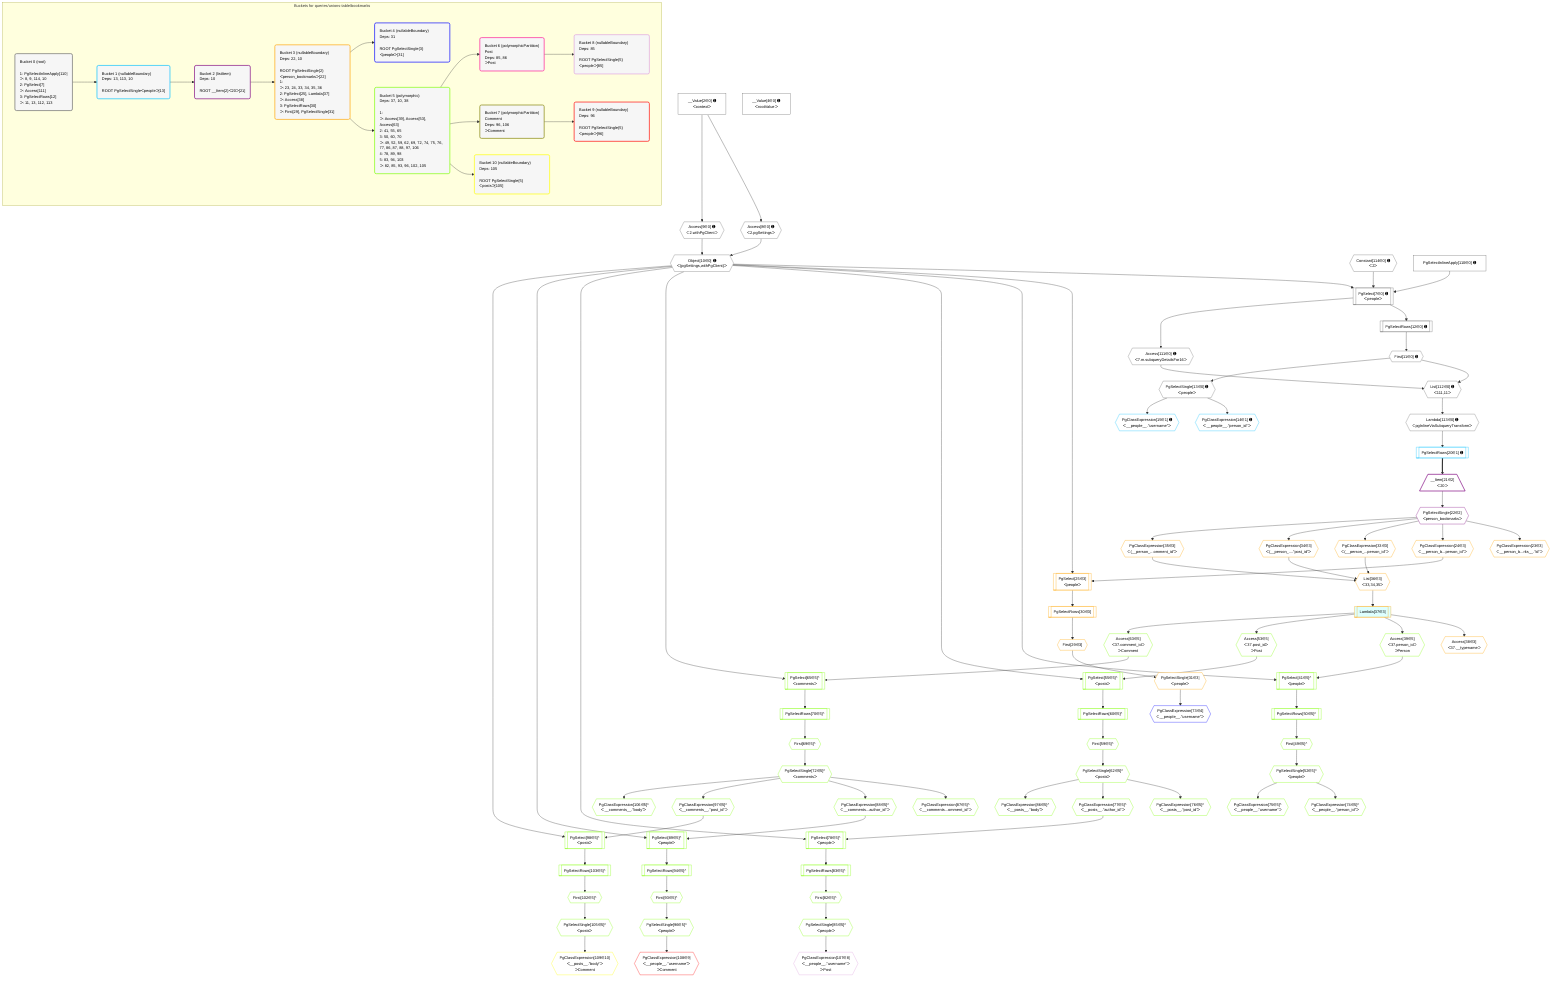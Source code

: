 %%{init: {'themeVariables': { 'fontSize': '12px'}}}%%
graph TD
    classDef path fill:#eee,stroke:#000,color:#000
    classDef plan fill:#fff,stroke-width:1px,color:#000
    classDef itemplan fill:#fff,stroke-width:2px,color:#000
    classDef unbatchedplan fill:#dff,stroke-width:1px,color:#000
    classDef sideeffectplan fill:#fcc,stroke-width:2px,color:#000
    classDef bucket fill:#f6f6f6,color:#000,stroke-width:2px,text-align:left

    subgraph "Buckets for queries/unions-table/bookmarks"
    Bucket0("Bucket 0 (root)<br /><br />1: PgSelectInlineApply[110]<br />ᐳ: 8, 9, 114, 10<br />2: PgSelect[7]<br />ᐳ: Access[111]<br />3: PgSelectRows[12]<br />ᐳ: 11, 13, 112, 113"):::bucket
    Bucket1("Bucket 1 (nullableBoundary)<br />Deps: 13, 113, 10<br /><br />ROOT PgSelectSingleᐸpeopleᐳ[13]"):::bucket
    Bucket2("Bucket 2 (listItem)<br />Deps: 10<br /><br />ROOT __Item{2}ᐸ20ᐳ[21]"):::bucket
    Bucket3("Bucket 3 (nullableBoundary)<br />Deps: 22, 10<br /><br />ROOT PgSelectSingle{2}ᐸperson_bookmarksᐳ[22]<br />1: <br />ᐳ: 23, 24, 33, 34, 35, 36<br />2: PgSelect[25], Lambda[37]<br />ᐳ: Access[38]<br />3: PgSelectRows[30]<br />ᐳ: First[29], PgSelectSingle[31]"):::bucket
    Bucket4("Bucket 4 (nullableBoundary)<br />Deps: 31<br /><br />ROOT PgSelectSingle{3}ᐸpeopleᐳ[31]"):::bucket
    Bucket5("Bucket 5 (polymorphic)<br />Deps: 37, 10, 38<br /><br />1: <br />ᐳ: Access[39], Access[53], Access[63]<br />2: 41, 55, 65<br />3: 50, 60, 70<br />ᐳ: 49, 52, 59, 62, 69, 72, 74, 75, 76, 77, 86, 87, 88, 97, 106<br />4: 78, 89, 98<br />5: 83, 94, 103<br />ᐳ: 82, 85, 93, 96, 102, 105"):::bucket
    Bucket6("Bucket 6 (polymorphicPartition)<br />Post<br />Deps: 85, 86<br />ᐳPost"):::bucket
    Bucket7("Bucket 7 (polymorphicPartition)<br />Comment<br />Deps: 96, 106<br />ᐳComment"):::bucket
    Bucket8("Bucket 8 (nullableBoundary)<br />Deps: 85<br /><br />ROOT PgSelectSingle{5}ᐸpeopleᐳ[85]"):::bucket
    Bucket9("Bucket 9 (nullableBoundary)<br />Deps: 96<br /><br />ROOT PgSelectSingle{5}ᐸpeopleᐳ[96]"):::bucket
    Bucket10("Bucket 10 (nullableBoundary)<br />Deps: 105<br /><br />ROOT PgSelectSingle{5}ᐸpostsᐳ[105]"):::bucket
    end
    Bucket0 --> Bucket1
    Bucket1 --> Bucket2
    Bucket2 --> Bucket3
    Bucket3 --> Bucket4 & Bucket5
    Bucket5 --> Bucket6 & Bucket7 & Bucket10
    Bucket6 --> Bucket8
    Bucket7 --> Bucket9

    %% plan dependencies
    PgSelect7[["PgSelect[7∈0] ➊<br />ᐸpeopleᐳ"]]:::plan
    Object10{{"Object[10∈0] ➊<br />ᐸ{pgSettings,withPgClient}ᐳ"}}:::plan
    Constant114{{"Constant[114∈0] ➊<br />ᐸ2ᐳ"}}:::plan
    PgSelectInlineApply110["PgSelectInlineApply[110∈0] ➊"]:::plan
    Object10 & Constant114 & PgSelectInlineApply110 --> PgSelect7
    Access8{{"Access[8∈0] ➊<br />ᐸ2.pgSettingsᐳ"}}:::plan
    Access9{{"Access[9∈0] ➊<br />ᐸ2.withPgClientᐳ"}}:::plan
    Access8 & Access9 --> Object10
    List112{{"List[112∈0] ➊<br />ᐸ111,11ᐳ"}}:::plan
    Access111{{"Access[111∈0] ➊<br />ᐸ7.m.subqueryDetailsFor16ᐳ"}}:::plan
    First11{{"First[11∈0] ➊"}}:::plan
    Access111 & First11 --> List112
    __Value2["__Value[2∈0] ➊<br />ᐸcontextᐳ"]:::plan
    __Value2 --> Access8
    __Value2 --> Access9
    PgSelectRows12[["PgSelectRows[12∈0] ➊"]]:::plan
    PgSelectRows12 --> First11
    PgSelect7 --> PgSelectRows12
    PgSelectSingle13{{"PgSelectSingle[13∈0] ➊<br />ᐸpeopleᐳ"}}:::plan
    First11 --> PgSelectSingle13
    PgSelect7 --> Access111
    Lambda113{{"Lambda[113∈0] ➊<br />ᐸpgInlineViaSubqueryTransformᐳ"}}:::plan
    List112 --> Lambda113
    __Value4["__Value[4∈0] ➊<br />ᐸrootValueᐳ"]:::plan
    PgClassExpression14{{"PgClassExpression[14∈1] ➊<br />ᐸ__people__.”person_id”ᐳ"}}:::plan
    PgSelectSingle13 --> PgClassExpression14
    PgClassExpression15{{"PgClassExpression[15∈1] ➊<br />ᐸ__people__.”username”ᐳ"}}:::plan
    PgSelectSingle13 --> PgClassExpression15
    PgSelectRows20[["PgSelectRows[20∈1] ➊"]]:::plan
    Lambda113 --> PgSelectRows20
    __Item21[/"__Item[21∈2]<br />ᐸ20ᐳ"\]:::itemplan
    PgSelectRows20 ==> __Item21
    PgSelectSingle22{{"PgSelectSingle[22∈2]<br />ᐸperson_bookmarksᐳ"}}:::plan
    __Item21 --> PgSelectSingle22
    List36{{"List[36∈3]<br />ᐸ33,34,35ᐳ"}}:::plan
    PgClassExpression33{{"PgClassExpression[33∈3]<br />ᐸ(__person_...person_id”ᐳ"}}:::plan
    PgClassExpression34{{"PgClassExpression[34∈3]<br />ᐸ(__person_....”post_id”ᐳ"}}:::plan
    PgClassExpression35{{"PgClassExpression[35∈3]<br />ᐸ(__person_...omment_id”ᐳ"}}:::plan
    PgClassExpression33 & PgClassExpression34 & PgClassExpression35 --> List36
    PgSelect25[["PgSelect[25∈3]<br />ᐸpeopleᐳ"]]:::plan
    PgClassExpression24{{"PgClassExpression[24∈3]<br />ᐸ__person_b...person_id”ᐳ"}}:::plan
    Object10 & PgClassExpression24 --> PgSelect25
    PgClassExpression23{{"PgClassExpression[23∈3]<br />ᐸ__person_b...rks__.”id”ᐳ"}}:::plan
    PgSelectSingle22 --> PgClassExpression23
    PgSelectSingle22 --> PgClassExpression24
    First29{{"First[29∈3]"}}:::plan
    PgSelectRows30[["PgSelectRows[30∈3]"]]:::plan
    PgSelectRows30 --> First29
    PgSelect25 --> PgSelectRows30
    PgSelectSingle31{{"PgSelectSingle[31∈3]<br />ᐸpeopleᐳ"}}:::plan
    First29 --> PgSelectSingle31
    PgSelectSingle22 --> PgClassExpression33
    PgSelectSingle22 --> PgClassExpression34
    PgSelectSingle22 --> PgClassExpression35
    Lambda37[["Lambda[37∈3]"]]:::unbatchedplan
    List36 --> Lambda37
    Access38{{"Access[38∈3]<br />ᐸ37.__typenameᐳ"}}:::plan
    Lambda37 --> Access38
    PgClassExpression73{{"PgClassExpression[73∈4]<br />ᐸ__people__.”username”ᐳ"}}:::plan
    PgSelectSingle31 --> PgClassExpression73
    PgSelect41[["PgSelect[41∈5]^<br />ᐸpeopleᐳ"]]:::plan
    Access39{{"Access[39∈5]<br />ᐸ37.person_idᐳ<br />ᐳPerson"}}:::plan
    Object10 & Access39 --> PgSelect41
    PgSelect55[["PgSelect[55∈5]^<br />ᐸpostsᐳ"]]:::plan
    Access53{{"Access[53∈5]<br />ᐸ37.post_idᐳ<br />ᐳPost"}}:::plan
    Object10 & Access53 --> PgSelect55
    PgSelect65[["PgSelect[65∈5]^<br />ᐸcommentsᐳ"]]:::plan
    Access63{{"Access[63∈5]<br />ᐸ37.comment_idᐳ<br />ᐳComment"}}:::plan
    Object10 & Access63 --> PgSelect65
    PgSelect78[["PgSelect[78∈5]^<br />ᐸpeopleᐳ"]]:::plan
    PgClassExpression77{{"PgClassExpression[77∈5]^<br />ᐸ__posts__.”author_id”ᐳ"}}:::plan
    Object10 & PgClassExpression77 --> PgSelect78
    PgSelect89[["PgSelect[89∈5]^<br />ᐸpeopleᐳ"]]:::plan
    PgClassExpression88{{"PgClassExpression[88∈5]^<br />ᐸ__comments...author_id”ᐳ"}}:::plan
    Object10 & PgClassExpression88 --> PgSelect89
    PgSelect98[["PgSelect[98∈5]^<br />ᐸpostsᐳ"]]:::plan
    PgClassExpression97{{"PgClassExpression[97∈5]^<br />ᐸ__comments__.”post_id”ᐳ"}}:::plan
    Object10 & PgClassExpression97 --> PgSelect98
    Lambda37 --> Access39
    First49{{"First[49∈5]^"}}:::plan
    PgSelectRows50[["PgSelectRows[50∈5]^"]]:::plan
    PgSelectRows50 --> First49
    PgSelect41 --> PgSelectRows50
    PgSelectSingle52{{"PgSelectSingle[52∈5]^<br />ᐸpeopleᐳ"}}:::plan
    First49 --> PgSelectSingle52
    Lambda37 --> Access53
    First59{{"First[59∈5]^"}}:::plan
    PgSelectRows60[["PgSelectRows[60∈5]^"]]:::plan
    PgSelectRows60 --> First59
    PgSelect55 --> PgSelectRows60
    PgSelectSingle62{{"PgSelectSingle[62∈5]^<br />ᐸpostsᐳ"}}:::plan
    First59 --> PgSelectSingle62
    Lambda37 --> Access63
    First69{{"First[69∈5]^"}}:::plan
    PgSelectRows70[["PgSelectRows[70∈5]^"]]:::plan
    PgSelectRows70 --> First69
    PgSelect65 --> PgSelectRows70
    PgSelectSingle72{{"PgSelectSingle[72∈5]^<br />ᐸcommentsᐳ"}}:::plan
    First69 --> PgSelectSingle72
    PgClassExpression74{{"PgClassExpression[74∈5]^<br />ᐸ__people__.”person_id”ᐳ"}}:::plan
    PgSelectSingle52 --> PgClassExpression74
    PgClassExpression75{{"PgClassExpression[75∈5]^<br />ᐸ__people__.”username”ᐳ"}}:::plan
    PgSelectSingle52 --> PgClassExpression75
    PgClassExpression76{{"PgClassExpression[76∈5]^<br />ᐸ__posts__.”post_id”ᐳ"}}:::plan
    PgSelectSingle62 --> PgClassExpression76
    PgSelectSingle62 --> PgClassExpression77
    First82{{"First[82∈5]^"}}:::plan
    PgSelectRows83[["PgSelectRows[83∈5]^"]]:::plan
    PgSelectRows83 --> First82
    PgSelect78 --> PgSelectRows83
    PgSelectSingle85{{"PgSelectSingle[85∈5]^<br />ᐸpeopleᐳ"}}:::plan
    First82 --> PgSelectSingle85
    PgClassExpression86{{"PgClassExpression[86∈5]^<br />ᐸ__posts__.”body”ᐳ"}}:::plan
    PgSelectSingle62 --> PgClassExpression86
    PgClassExpression87{{"PgClassExpression[87∈5]^<br />ᐸ__comments...omment_id”ᐳ"}}:::plan
    PgSelectSingle72 --> PgClassExpression87
    PgSelectSingle72 --> PgClassExpression88
    First93{{"First[93∈5]^"}}:::plan
    PgSelectRows94[["PgSelectRows[94∈5]^"]]:::plan
    PgSelectRows94 --> First93
    PgSelect89 --> PgSelectRows94
    PgSelectSingle96{{"PgSelectSingle[96∈5]^<br />ᐸpeopleᐳ"}}:::plan
    First93 --> PgSelectSingle96
    PgSelectSingle72 --> PgClassExpression97
    First102{{"First[102∈5]^"}}:::plan
    PgSelectRows103[["PgSelectRows[103∈5]^"]]:::plan
    PgSelectRows103 --> First102
    PgSelect98 --> PgSelectRows103
    PgSelectSingle105{{"PgSelectSingle[105∈5]^<br />ᐸpostsᐳ"}}:::plan
    First102 --> PgSelectSingle105
    PgClassExpression106{{"PgClassExpression[106∈5]^<br />ᐸ__comments__.”body”ᐳ"}}:::plan
    PgSelectSingle72 --> PgClassExpression106
    PgClassExpression107{{"PgClassExpression[107∈8]<br />ᐸ__people__.”username”ᐳ<br />ᐳPost"}}:::plan
    PgSelectSingle85 --> PgClassExpression107
    PgClassExpression108{{"PgClassExpression[108∈9]<br />ᐸ__people__.”username”ᐳ<br />ᐳComment"}}:::plan
    PgSelectSingle96 --> PgClassExpression108
    PgClassExpression109{{"PgClassExpression[109∈10]<br />ᐸ__posts__.”body”ᐳ<br />ᐳComment"}}:::plan
    PgSelectSingle105 --> PgClassExpression109

    %% define steps
    classDef bucket0 stroke:#696969
    class Bucket0,__Value2,__Value4,PgSelect7,Access8,Access9,Object10,First11,PgSelectRows12,PgSelectSingle13,PgSelectInlineApply110,Access111,List112,Lambda113,Constant114 bucket0
    classDef bucket1 stroke:#00bfff
    class Bucket1,PgClassExpression14,PgClassExpression15,PgSelectRows20 bucket1
    classDef bucket2 stroke:#7f007f
    class Bucket2,__Item21,PgSelectSingle22 bucket2
    classDef bucket3 stroke:#ffa500
    class Bucket3,PgClassExpression23,PgClassExpression24,PgSelect25,First29,PgSelectRows30,PgSelectSingle31,PgClassExpression33,PgClassExpression34,PgClassExpression35,List36,Lambda37,Access38 bucket3
    classDef bucket4 stroke:#0000ff
    class Bucket4,PgClassExpression73 bucket4
    classDef bucket5 stroke:#7fff00
    class Bucket5,Access39,PgSelect41,First49,PgSelectRows50,PgSelectSingle52,Access53,PgSelect55,First59,PgSelectRows60,PgSelectSingle62,Access63,PgSelect65,First69,PgSelectRows70,PgSelectSingle72,PgClassExpression74,PgClassExpression75,PgClassExpression76,PgClassExpression77,PgSelect78,First82,PgSelectRows83,PgSelectSingle85,PgClassExpression86,PgClassExpression87,PgClassExpression88,PgSelect89,First93,PgSelectRows94,PgSelectSingle96,PgClassExpression97,PgSelect98,First102,PgSelectRows103,PgSelectSingle105,PgClassExpression106 bucket5
    classDef bucket6 stroke:#ff1493
    class Bucket6 bucket6
    classDef bucket7 stroke:#808000
    class Bucket7 bucket7
    classDef bucket8 stroke:#dda0dd
    class Bucket8,PgClassExpression107 bucket8
    classDef bucket9 stroke:#ff0000
    class Bucket9,PgClassExpression108 bucket9
    classDef bucket10 stroke:#ffff00
    class Bucket10,PgClassExpression109 bucket10